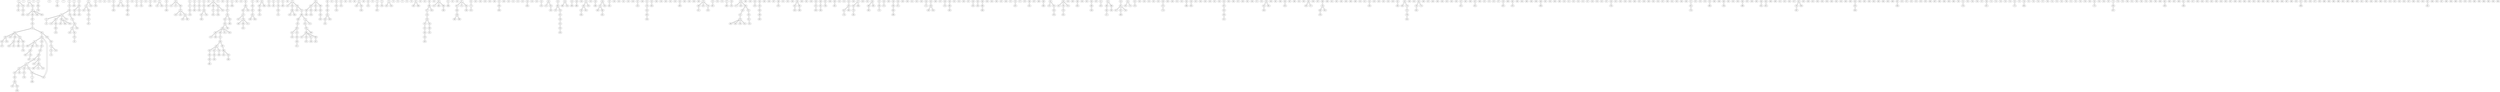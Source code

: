 graph G {
  0 [color=black];
  0 -- 325;
  0 -- 378;
  1 [color=black];
  2 [color=black];
  2 -- 39;
  2 -- 516;
  3 [color=black];
  4 [color=black];
  4 -- 994;
  5 [color=black];
  6 [color=black];
  6 -- 485;
  7 [color=black];
  8 [color=black];
  8 -- 722;
  9 [color=black];
  9 -- 659;
  10 [color=black];
  10 -- 506;
  11 [color=black];
  11 -- 42;
  11 -- 143;
  12 [color=black];
  12 -- 739;
  13 [color=black];
  14 [color=black];
  15 [color=black];
  16 [color=black];
  16 -- 224;
  17 [color=black];
  17 -- 294;
  17 -- 952;
  18 [color=black];
  18 -- 710;
  19 [color=black];
  19 -- 503;
  20 [color=black];
  21 [color=black];
  21 -- 218;
  21 -- 231;
  21 -- 266;
  21 -- 784;
  22 [color=black];
  22 -- 58;
  23 [color=black];
  23 -- 761;
  24 [color=black];
  25 [color=black];
  25 -- 388;
  26 [color=black];
  27 [color=black];
  27 -- 28;
  27 -- 362;
  28 [color=black];
  28 -- 27;
  29 [color=black];
  29 -- 237;
  30 [color=black];
  30 -- 54;
  30 -- 717;
  30 -- 950;
  31 [color=black];
  31 -- 117;
  32 [color=black];
  32 -- 297;
  33 [color=black];
  33 -- 303;
  34 [color=black];
  34 -- 764;
  35 [color=black];
  36 [color=black];
  36 -- 600;
  36 -- 808;
  36 -- 955;
  37 [color=black];
  38 [color=black];
  39 [color=black];
  39 -- 2;
  40 [color=black];
  40 -- 234;
  41 [color=black];
  41 -- 848;
  42 [color=black];
  42 -- 11;
  42 -- 261;
  42 -- 640;
  43 [color=black];
  43 -- 699;
  43 -- 750;
  44 [color=black];
  45 [color=black];
  46 [color=black];
  46 -- 500;
  47 [color=black];
  47 -- 924;
  48 [color=black];
  49 [color=black];
  49 -- 563;
  49 -- 964;
  50 [color=black];
  50 -- 748;
  51 [color=black];
  51 -- 80;
  52 [color=black];
  52 -- 171;
  53 [color=black];
  53 -- 109;
  54 [color=black];
  54 -- 30;
  55 [color=black];
  55 -- 963;
  56 [color=black];
  57 [color=black];
  57 -- 115;
  57 -- 524;
  57 -- 708;
  58 [color=black];
  58 -- 22;
  59 [color=black];
  59 -- 205;
  59 -- 522;
  59 -- 690;
  60 [color=black];
  60 -- 932;
  61 [color=black];
  62 [color=black];
  62 -- 624;
  63 [color=black];
  63 -- 347;
  64 [color=black];
  65 [color=black];
  66 [color=black];
  67 [color=black];
  67 -- 135;
  67 -- 426;
  68 [color=black];
  69 [color=black];
  69 -- 167;
  70 [color=black];
  71 [color=black];
  71 -- 269;
  71 -- 468;
  72 [color=black];
  72 -- 283;
  73 [color=black];
  73 -- 789;
  74 [color=black];
  74 -- 233;
  74 -- 543;
  75 [color=black];
  76 [color=black];
  77 [color=black];
  78 [color=black];
  79 [color=black];
  80 [color=black];
  80 -- 51;
  81 [color=black];
  81 -- 114;
  81 -- 309;
  81 -- 396;
  81 -- 516;
  81 -- 603;
  82 [color=black];
  82 -- 435;
  82 -- 669;
  83 [color=black];
  84 [color=black];
  84 -- 308;
  84 -- 327;
  84 -- 340;
  84 -- 630;
  85 [color=black];
  86 [color=black];
  86 -- 685;
  87 [color=black];
  87 -- 808;
  87 -- 931;
  88 [color=black];
  88 -- 919;
  89 [color=black];
  90 [color=black];
  90 -- 512;
  90 -- 684;
  90 -- 858;
  91 [color=black];
  91 -- 980;
  92 [color=black];
  93 [color=black];
  93 -- 574;
  94 [color=black];
  94 -- 539;
  95 [color=black];
  95 -- 190;
  96 [color=black];
  97 [color=black];
  97 -- 657;
  97 -- 771;
  97 -- 902;
  98 [color=black];
  98 -- 325;
  99 [color=black];
  99 -- 777;
  100 [color=black];
  100 -- 346;
  100 -- 459;
  101 [color=black];
  102 [color=black];
  103 [color=black];
  104 [color=black];
  105 [color=black];
  105 -- 818;
  106 [color=black];
  107 [color=black];
  107 -- 936;
  108 [color=black];
  109 [color=black];
  109 -- 53;
  109 -- 539;
  110 [color=black];
  111 [color=black];
  112 [color=black];
  113 [color=black];
  114 [color=black];
  114 -- 81;
  115 [color=black];
  115 -- 57;
  116 [color=black];
  116 -- 820;
  117 [color=black];
  117 -- 31;
  117 -- 360;
  118 [color=black];
  119 [color=black];
  120 [color=black];
  120 -- 949;
  121 [color=black];
  121 -- 474;
  122 [color=black];
  122 -- 272;
  122 -- 532;
  123 [color=black];
  123 -- 862;
  124 [color=black];
  124 -- 895;
  124 -- 914;
  125 [color=black];
  125 -- 686;
  126 [color=black];
  126 -- 593;
  126 -- 827;
  127 [color=black];
  127 -- 150;
  127 -- 215;
  127 -- 412;
  127 -- 950;
  128 [color=black];
  128 -- 688;
  129 [color=black];
  130 [color=black];
  130 -- 904;
  131 [color=black];
  131 -- 350;
  131 -- 973;
  132 [color=black];
  133 [color=black];
  133 -- 648;
  134 [color=black];
  134 -- 181;
  134 -- 535;
  135 [color=black];
  135 -- 67;
  136 [color=black];
  136 -- 360;
  137 [color=black];
  137 -- 691;
  138 [color=black];
  139 [color=black];
  139 -- 231;
  139 -- 505;
  140 [color=black];
  141 [color=black];
  142 [color=black];
  142 -- 860;
  143 [color=black];
  143 -- 11;
  144 [color=black];
  144 -- 743;
  145 [color=black];
  146 [color=black];
  147 [color=black];
  147 -- 223;
  148 [color=black];
  149 [color=black];
  149 -- 340;
  149 -- 651;
  150 [color=black];
  150 -- 127;
  151 [color=black];
  151 -- 159;
  152 [color=black];
  152 -- 996;
  153 [color=black];
  153 -- 943;
  154 [color=black];
  154 -- 335;
  154 -- 977;
  155 [color=black];
  155 -- 732;
  156 [color=black];
  157 [color=black];
  157 -- 521;
  157 -- 681;
  157 -- 729;
  158 [color=black];
  159 [color=black];
  159 -- 151;
  159 -- 262;
  160 [color=black];
  161 [color=black];
  162 [color=black];
  163 [color=black];
  163 -- 660;
  164 [color=black];
  165 [color=black];
  166 [color=black];
  167 [color=black];
  167 -- 69;
  168 [color=black];
  168 -- 614;
  169 [color=black];
  170 [color=black];
  170 -- 862;
  171 [color=black];
  171 -- 52;
  171 -- 776;
  172 [color=black];
  172 -- 348;
  172 -- 427;
  172 -- 736;
  173 [color=black];
  173 -- 847;
  174 [color=black];
  175 [color=black];
  176 [color=black];
  176 -- 483;
  177 [color=black];
  177 -- 900;
  178 [color=black];
  178 -- 276;
  179 [color=black];
  179 -- 377;
  179 -- 418;
  179 -- 850;
  180 [color=black];
  181 [color=black];
  181 -- 134;
  181 -- 494;
  181 -- 982;
  182 [color=black];
  183 [color=black];
  183 -- 470;
  184 [color=black];
  184 -- 195;
  185 [color=black];
  186 [color=black];
  187 [color=black];
  188 [color=black];
  188 -- 975;
  189 [color=black];
  189 -- 274;
  189 -- 528;
  189 -- 559;
  190 [color=black];
  190 -- 95;
  190 -- 298;
  190 -- 425;
  191 [color=black];
  192 [color=black];
  193 [color=black];
  193 -- 500;
  194 [color=black];
  195 [color=black];
  195 -- 184;
  195 -- 639;
  196 [color=black];
  196 -- 532;
  197 [color=black];
  197 -- 278;
  197 -- 507;
  198 [color=black];
  198 -- 324;
  199 [color=black];
  199 -- 552;
  199 -- 981;
  200 [color=black];
  201 [color=black];
  202 [color=black];
  202 -- 506;
  202 -- 944;
  203 [color=black];
  204 [color=black];
  204 -- 232;
  205 [color=black];
  205 -- 59;
  205 -- 358;
  205 -- 993;
  206 [color=black];
  206 -- 301;
  207 [color=black];
  207 -- 759;
  208 [color=black];
  209 [color=black];
  209 -- 581;
  210 [color=black];
  210 -- 336;
  211 [color=black];
  211 -- 342;
  211 -- 368;
  211 -- 682;
  212 [color=black];
  213 [color=black];
  214 [color=black];
  214 -- 355;
  215 [color=black];
  215 -- 127;
  216 [color=black];
  217 [color=black];
  217 -- 518;
  217 -- 836;
  218 [color=black];
  218 -- 21;
  218 -- 269;
  219 [color=black];
  219 -- 624;
  220 [color=black];
  221 [color=black];
  222 [color=black];
  222 -- 299;
  223 [color=black];
  223 -- 147;
  224 [color=black];
  224 -- 16;
  224 -- 920;
  225 [color=black];
  225 -- 888;
  226 [color=black];
  226 -- 586;
  226 -- 967;
  227 [color=black];
  227 -- 365;
  228 [color=black];
  228 -- 437;
  228 -- 705;
  228 -- 764;
  229 [color=black];
  229 -- 373;
  230 [color=black];
  231 [color=black];
  231 -- 21;
  231 -- 139;
  231 -- 787;
  232 [color=black];
  232 -- 204;
  232 -- 826;
  233 [color=black];
  233 -- 74;
  234 [color=black];
  234 -- 40;
  234 -- 677;
  235 [color=black];
  235 -- 346;
  235 -- 793;
  236 [color=black];
  236 -- 560;
  237 [color=black];
  237 -- 29;
  237 -- 849;
  238 [color=black];
  238 -- 971;
  239 [color=black];
  240 [color=black];
  241 [color=black];
  242 [color=black];
  243 [color=black];
  244 [color=black];
  244 -- 711;
  245 [color=black];
  245 -- 618;
  246 [color=black];
  247 [color=black];
  248 [color=black];
  248 -- 753;
  249 [color=black];
  249 -- 990;
  250 [color=black];
  250 -- 805;
  251 [color=black];
  252 [color=black];
  253 [color=black];
  253 -- 486;
  253 -- 892;
  254 [color=black];
  254 -- 590;
  255 [color=black];
  255 -- 321;
  255 -- 850;
  256 [color=black];
  257 [color=black];
  258 [color=black];
  258 -- 282;
  259 [color=black];
  259 -- 326;
  260 [color=black];
  260 -- 606;
  261 [color=black];
  261 -- 42;
  262 [color=black];
  262 -- 159;
  262 -- 683;
  263 [color=black];
  264 [color=black];
  265 [color=black];
  266 [color=black];
  266 -- 21;
  266 -- 428;
  267 [color=black];
  268 [color=black];
  269 [color=black];
  269 -- 71;
  269 -- 218;
  269 -- 422;
  270 [color=black];
  270 -- 368;
  270 -- 699;
  270 -- 984;
  271 [color=black];
  272 [color=black];
  272 -- 122;
  273 [color=black];
  273 -- 776;
  274 [color=black];
  274 -- 189;
  275 [color=black];
  275 -- 407;
  276 [color=black];
  276 -- 178;
  277 [color=black];
  278 [color=black];
  278 -- 197;
  278 -- 640;
  279 [color=black];
  280 [color=black];
  280 -- 301;
  281 [color=black];
  281 -- 875;
  281 -- 996;
  282 [color=black];
  282 -- 258;
  283 [color=black];
  283 -- 72;
  283 -- 997;
  284 [color=black];
  284 -- 770;
  285 [color=black];
  285 -- 429;
  285 -- 930;
  286 [color=black];
  286 -- 441;
  287 [color=black];
  288 [color=black];
  289 [color=black];
  289 -- 483;
  289 -- 949;
  290 [color=black];
  290 -- 946;
  291 [color=black];
  291 -- 375;
  291 -- 925;
  292 [color=black];
  292 -- 791;
  292 -- 795;
  292 -- 972;
  293 [color=black];
  294 [color=black];
  294 -- 17;
  295 [color=black];
  296 [color=black];
  296 -- 825;
  297 [color=black];
  297 -- 32;
  297 -- 962;
  298 [color=black];
  298 -- 190;
  298 -- 368;
  299 [color=black];
  299 -- 222;
  299 -- 343;
  300 [color=black];
  301 [color=black];
  301 -- 206;
  301 -- 280;
  302 [color=black];
  303 [color=black];
  303 -- 33;
  303 -- 333;
  304 [color=black];
  304 -- 460;
  305 [color=black];
  305 -- 878;
  305 -- 925;
  306 [color=black];
  306 -- 683;
  307 [color=black];
  308 [color=black];
  308 -- 84;
  308 -- 593;
  309 [color=black];
  309 -- 81;
  309 -- 587;
  310 [color=black];
  310 -- 955;
  311 [color=black];
  311 -- 810;
  312 [color=black];
  312 -- 386;
  312 -- 886;
  313 [color=black];
  313 -- 857;
  314 [color=black];
  314 -- 476;
  314 -- 757;
  315 [color=black];
  315 -- 370;
  316 [color=black];
  317 [color=black];
  317 -- 492;
  318 [color=black];
  319 [color=black];
  320 [color=black];
  320 -- 736;
  321 [color=black];
  321 -- 255;
  321 -- 379;
  322 [color=black];
  323 [color=black];
  324 [color=black];
  324 -- 198;
  324 -- 723;
  324 -- 743;
  325 [color=black];
  325 -- 0;
  325 -- 98;
  326 [color=black];
  326 -- 259;
  327 [color=black];
  327 -- 84;
  328 [color=black];
  328 -- 573;
  329 [color=black];
  330 [color=black];
  331 [color=black];
  332 [color=black];
  333 [color=black];
  333 -- 303;
  334 [color=black];
  334 -- 698;
  335 [color=black];
  335 -- 154;
  335 -- 343;
  335 -- 793;
  336 [color=black];
  336 -- 210;
  336 -- 505;
  336 -- 819;
  337 [color=black];
  337 -- 928;
  338 [color=black];
  338 -- 566;
  338 -- 580;
  338 -- 989;
  339 [color=black];
  339 -- 692;
  340 [color=black];
  340 -- 84;
  340 -- 149;
  340 -- 422;
  340 -- 682;
  341 [color=black];
  342 [color=black];
  342 -- 211;
  342 -- 587;
  343 [color=black];
  343 -- 299;
  343 -- 335;
  344 [color=black];
  345 [color=black];
  346 [color=black];
  346 -- 100;
  346 -- 235;
  347 [color=black];
  347 -- 63;
  348 [color=black];
  348 -- 172;
  348 -- 611;
  349 [color=black];
  350 [color=black];
  350 -- 131;
  350 -- 783;
  350 -- 841;
  351 [color=black];
  352 [color=black];
  353 [color=black];
  353 -- 497;
  354 [color=black];
  355 [color=black];
  355 -- 214;
  355 -- 641;
  355 -- 804;
  356 [color=black];
  357 [color=black];
  358 [color=black];
  358 -- 205;
  358 -- 493;
  359 [color=black];
  360 [color=black];
  360 -- 117;
  360 -- 136;
  361 [color=black];
  362 [color=black];
  362 -- 27;
  363 [color=black];
  363 -- 497;
  363 -- 569;
  364 [color=black];
  364 -- 434;
  365 [color=black];
  365 -- 227;
  365 -- 747;
  366 [color=black];
  367 [color=black];
  367 -- 814;
  367 -- 988;
  367 -- 996;
  368 [color=black];
  368 -- 211;
  368 -- 270;
  368 -- 298;
  368 -- 529;
  368 -- 676;
  369 [color=black];
  369 -- 917;
  370 [color=black];
  370 -- 315;
  371 [color=black];
  372 [color=black];
  372 -- 713;
  373 [color=black];
  373 -- 229;
  374 [color=black];
  375 [color=black];
  375 -- 291;
  376 [color=black];
  376 -- 542;
  376 -- 991;
  377 [color=black];
  377 -- 179;
  378 [color=black];
  378 -- 0;
  378 -- 434;
  379 [color=black];
  379 -- 321;
  379 -- 488;
  379 -- 550;
  379 -- 769;
  379 -- 812;
  380 [color=black];
  381 [color=black];
  382 [color=black];
  382 -- 421;
  382 -- 932;
  383 [color=black];
  383 -- 886;
  384 [color=black];
  385 [color=black];
  385 -- 625;
  386 [color=black];
  386 -- 312;
  386 -- 492;
  387 [color=black];
  388 [color=black];
  388 -- 25;
  389 [color=black];
  390 [color=black];
  390 -- 682;
  390 -- 829;
  391 [color=black];
  392 [color=black];
  393 [color=black];
  393 -- 456;
  393 -- 577;
  394 [color=black];
  395 [color=black];
  395 -- 858;
  396 [color=black];
  396 -- 81;
  397 [color=black];
  398 [color=black];
  398 -- 639;
  398 -- 830;
  399 [color=black];
  399 -- 754;
  400 [color=black];
  401 [color=black];
  402 [color=black];
  403 [color=black];
  403 -- 428;
  403 -- 651;
  404 [color=black];
  404 -- 722;
  404 -- 776;
  404 -- 796;
  405 [color=black];
  406 [color=black];
  407 [color=black];
  407 -- 275;
  408 [color=black];
  409 [color=black];
  410 [color=black];
  411 [color=black];
  412 [color=black];
  412 -- 127;
  412 -- 479;
  412 -- 887;
  413 [color=black];
  413 -- 526;
  414 [color=black];
  414 -- 921;
  415 [color=black];
  415 -- 487;
  415 -- 506;
  416 [color=black];
  416 -- 708;
  417 [color=black];
  417 -- 839;
  417 -- 856;
  418 [color=black];
  418 -- 179;
  419 [color=black];
  420 [color=black];
  421 [color=black];
  421 -- 382;
  421 -- 649;
  421 -- 919;
  422 [color=black];
  422 -- 269;
  422 -- 340;
  423 [color=black];
  424 [color=black];
  425 [color=black];
  425 -- 190;
  426 [color=black];
  426 -- 67;
  426 -- 540;
  427 [color=black];
  427 -- 172;
  428 [color=black];
  428 -- 266;
  428 -- 403;
  428 -- 818;
  429 [color=black];
  429 -- 285;
  429 -- 567;
  430 [color=black];
  431 [color=black];
  431 -- 462;
  432 [color=black];
  432 -- 551;
  433 [color=black];
  433 -- 620;
  433 -- 720;
  434 [color=black];
  434 -- 364;
  434 -- 378;
  435 [color=black];
  435 -- 82;
  436 [color=black];
  436 -- 460;
  437 [color=black];
  437 -- 228;
  437 -- 853;
  438 [color=black];
  438 -- 618;
  439 [color=black];
  440 [color=black];
  440 -- 729;
  441 [color=black];
  441 -- 286;
  442 [color=black];
  443 [color=black];
  443 -- 763;
  443 -- 954;
  444 [color=black];
  444 -- 619;
  444 -- 626;
  445 [color=black];
  445 -- 756;
  445 -- 774;
  446 [color=black];
  447 [color=black];
  448 [color=black];
  449 [color=black];
  450 [color=black];
  451 [color=black];
  451 -- 846;
  452 [color=black];
  452 -- 899;
  453 [color=black];
  454 [color=black];
  455 [color=black];
  456 [color=black];
  456 -- 393;
  457 [color=black];
  457 -- 821;
  458 [color=black];
  458 -- 873;
  459 [color=black];
  459 -- 100;
  460 [color=black];
  460 -- 304;
  460 -- 436;
  461 [color=black];
  462 [color=black];
  462 -- 431;
  463 [color=black];
  464 [color=black];
  464 -- 542;
  465 [color=black];
  465 -- 522;
  466 [color=black];
  466 -- 926;
  467 [color=black];
  467 -- 601;
  468 [color=black];
  468 -- 71;
  469 [color=black];
  470 [color=black];
  470 -- 183;
  471 [color=black];
  471 -- 729;
  472 [color=black];
  473 [color=black];
  474 [color=black];
  474 -- 121;
  475 [color=black];
  476 [color=black];
  476 -- 314;
  477 [color=black];
  478 [color=black];
  478 -- 607;
  479 [color=black];
  479 -- 412;
  480 [color=black];
  481 [color=black];
  481 -- 675;
  482 [color=black];
  483 [color=black];
  483 -- 176;
  483 -- 289;
  483 -- 776;
  484 [color=black];
  485 [color=black];
  485 -- 6;
  486 [color=black];
  486 -- 253;
  486 -- 898;
  487 [color=black];
  487 -- 415;
  488 [color=black];
  488 -- 379;
  489 [color=black];
  490 [color=black];
  490 -- 499;
  490 -- 525;
  491 [color=black];
  491 -- 574;
  491 -- 743;
  492 [color=black];
  492 -- 317;
  492 -- 386;
  493 [color=black];
  493 -- 358;
  494 [color=black];
  494 -- 181;
  495 [color=black];
  496 [color=black];
  497 [color=black];
  497 -- 353;
  497 -- 363;
  498 [color=black];
  498 -- 958;
  499 [color=black];
  499 -- 490;
  499 -- 911;
  500 [color=black];
  500 -- 46;
  500 -- 193;
  500 -- 681;
  501 [color=black];
  502 [color=black];
  503 [color=black];
  503 -- 19;
  503 -- 868;
  504 [color=black];
  504 -- 613;
  504 -- 629;
  505 [color=black];
  505 -- 139;
  505 -- 336;
  506 [color=black];
  506 -- 10;
  506 -- 202;
  506 -- 415;
  507 [color=black];
  507 -- 197;
  508 [color=black];
  509 [color=black];
  510 [color=black];
  511 [color=black];
  512 [color=black];
  512 -- 90;
  513 [color=black];
  514 [color=black];
  515 [color=black];
  516 [color=black];
  516 -- 2;
  516 -- 81;
  517 [color=black];
  518 [color=black];
  518 -- 217;
  518 -- 770;
  519 [color=black];
  520 [color=black];
  521 [color=black];
  521 -- 157;
  522 [color=black];
  522 -- 59;
  522 -- 465;
  523 [color=black];
  524 [color=black];
  524 -- 57;
  524 -- 590;
  525 [color=black];
  525 -- 490;
  525 -- 892;
  526 [color=black];
  526 -- 413;
  527 [color=black];
  528 [color=black];
  528 -- 189;
  528 -- 839;
  528 -- 871;
  528 -- 910;
  528 -- 954;
  529 [color=black];
  529 -- 368;
  529 -- 578;
  529 -- 928;
  530 [color=black];
  530 -- 782;
  531 [color=black];
  532 [color=black];
  532 -- 122;
  532 -- 196;
  533 [color=black];
  534 [color=black];
  535 [color=black];
  535 -- 134;
  536 [color=black];
  536 -- 904;
  537 [color=black];
  537 -- 740;
  537 -- 784;
  538 [color=black];
  538 -- 613;
  538 -- 647;
  539 [color=black];
  539 -- 94;
  539 -- 109;
  540 [color=black];
  540 -- 426;
  541 [color=black];
  541 -- 569;
  542 [color=black];
  542 -- 376;
  542 -- 464;
  543 [color=black];
  543 -- 74;
  544 [color=black];
  545 [color=black];
  545 -- 582;
  546 [color=black];
  547 [color=black];
  548 [color=black];
  549 [color=black];
  550 [color=black];
  550 -- 379;
  551 [color=black];
  551 -- 432;
  551 -- 892;
  552 [color=black];
  552 -- 199;
  552 -- 916;
  553 [color=black];
  554 [color=black];
  555 [color=black];
  555 -- 672;
  555 -- 921;
  556 [color=black];
  556 -- 902;
  557 [color=black];
  558 [color=black];
  559 [color=black];
  559 -- 189;
  560 [color=black];
  560 -- 236;
  560 -- 865;
  561 [color=black];
  562 [color=black];
  563 [color=black];
  563 -- 49;
  563 -- 860;
  564 [color=black];
  565 [color=black];
  566 [color=black];
  566 -- 338;
  566 -- 657;
  567 [color=black];
  567 -- 429;
  567 -- 621;
  567 -- 746;
  567 -- 856;
  568 [color=black];
  568 -- 746;
  569 [color=black];
  569 -- 363;
  569 -- 541;
  570 [color=black];
  570 -- 795;
  570 -- 815;
  571 [color=black];
  571 -- 661;
  572 [color=black];
  573 [color=black];
  573 -- 328;
  573 -- 714;
  574 [color=black];
  574 -- 93;
  574 -- 491;
  575 [color=black];
  576 [color=black];
  577 [color=black];
  577 -- 393;
  578 [color=black];
  578 -- 529;
  579 [color=black];
  579 -- 884;
  580 [color=black];
  580 -- 338;
  581 [color=black];
  581 -- 209;
  582 [color=black];
  582 -- 545;
  582 -- 621;
  583 [color=black];
  583 -- 990;
  584 [color=black];
  584 -- 788;
  585 [color=black];
  586 [color=black];
  586 -- 226;
  586 -- 965;
  587 [color=black];
  587 -- 309;
  587 -- 342;
  588 [color=black];
  589 [color=black];
  589 -- 768;
  590 [color=black];
  590 -- 254;
  590 -- 524;
  590 -- 644;
  591 [color=black];
  592 [color=black];
  593 [color=black];
  593 -- 126;
  593 -- 308;
  593 -- 631;
  594 [color=black];
  595 [color=black];
  595 -- 999;
  596 [color=black];
  596 -- 981;
  597 [color=black];
  598 [color=black];
  599 [color=black];
  599 -- 819;
  600 [color=black];
  600 -- 36;
  601 [color=black];
  601 -- 467;
  602 [color=black];
  603 [color=black];
  603 -- 81;
  604 [color=black];
  604 -- 851;
  605 [color=black];
  605 -- 801;
  606 [color=black];
  606 -- 260;
  606 -- 840;
  607 [color=black];
  607 -- 478;
  608 [color=black];
  609 [color=black];
  610 [color=black];
  610 -- 888;
  610 -- 969;
  611 [color=black];
  611 -- 348;
  612 [color=black];
  613 [color=black];
  613 -- 504;
  613 -- 538;
  614 [color=black];
  614 -- 168;
  614 -- 955;
  615 [color=black];
  616 [color=black];
  617 [color=black];
  618 [color=black];
  618 -- 245;
  618 -- 438;
  618 -- 643;
  619 [color=black];
  619 -- 444;
  620 [color=black];
  620 -- 433;
  621 [color=black];
  621 -- 567;
  621 -- 582;
  622 [color=black];
  622 -- 794;
  622 -- 828;
  623 [color=black];
  624 [color=black];
  624 -- 62;
  624 -- 219;
  625 [color=black];
  625 -- 385;
  626 [color=black];
  626 -- 444;
  626 -- 690;
  627 [color=black];
  627 -- 857;
  628 [color=black];
  629 [color=black];
  629 -- 504;
  630 [color=black];
  630 -- 84;
  631 [color=black];
  631 -- 593;
  632 [color=black];
  633 [color=black];
  633 -- 685;
  634 [color=black];
  635 [color=black];
  636 [color=black];
  637 [color=black];
  637 -- 873;
  637 -- 924;
  638 [color=black];
  639 [color=black];
  639 -- 195;
  639 -- 398;
  640 [color=black];
  640 -- 42;
  640 -- 278;
  641 [color=black];
  641 -- 355;
  641 -- 735;
  642 [color=black];
  643 [color=black];
  643 -- 618;
  644 [color=black];
  644 -- 590;
  645 [color=black];
  646 [color=black];
  647 [color=black];
  647 -- 538;
  647 -- 970;
  648 [color=black];
  648 -- 133;
  649 [color=black];
  649 -- 421;
  650 [color=black];
  651 [color=black];
  651 -- 149;
  651 -- 403;
  652 [color=black];
  652 -- 756;
  653 [color=black];
  653 -- 933;
  654 [color=black];
  655 [color=black];
  656 [color=black];
  657 [color=black];
  657 -- 97;
  657 -- 566;
  658 [color=black];
  658 -- 984;
  659 [color=black];
  659 -- 9;
  660 [color=black];
  660 -- 163;
  661 [color=black];
  661 -- 571;
  661 -- 730;
  662 [color=black];
  663 [color=black];
  664 [color=black];
  665 [color=black];
  666 [color=black];
  667 [color=black];
  667 -- 940;
  668 [color=black];
  668 -- 813;
  669 [color=black];
  669 -- 82;
  670 [color=black];
  671 [color=black];
  672 [color=black];
  672 -- 555;
  672 -- 850;
  673 [color=black];
  674 [color=black];
  675 [color=black];
  675 -- 481;
  676 [color=black];
  676 -- 368;
  677 [color=black];
  677 -- 234;
  677 -- 763;
  678 [color=black];
  679 [color=black];
  680 [color=black];
  681 [color=black];
  681 -- 157;
  681 -- 500;
  682 [color=black];
  682 -- 211;
  682 -- 340;
  682 -- 390;
  683 [color=black];
  683 -- 262;
  683 -- 306;
  684 [color=black];
  684 -- 90;
  685 [color=black];
  685 -- 86;
  685 -- 633;
  685 -- 977;
  686 [color=black];
  686 -- 125;
  687 [color=black];
  688 [color=black];
  688 -- 128;
  689 [color=black];
  689 -- 865;
  690 [color=black];
  690 -- 59;
  690 -- 626;
  691 [color=black];
  691 -- 137;
  692 [color=black];
  692 -- 339;
  693 [color=black];
  694 [color=black];
  695 [color=black];
  696 [color=black];
  697 [color=black];
  697 -- 794;
  698 [color=black];
  698 -- 334;
  699 [color=black];
  699 -- 43;
  699 -- 270;
  700 [color=black];
  701 [color=black];
  701 -- 703;
  702 [color=black];
  703 [color=black];
  703 -- 701;
  704 [color=black];
  705 [color=black];
  705 -- 228;
  706 [color=black];
  707 [color=black];
  708 [color=black];
  708 -- 57;
  708 -- 416;
  708 -- 715;
  709 [color=black];
  709 -- 927;
  710 [color=black];
  710 -- 18;
  710 -- 732;
  711 [color=black];
  711 -- 244;
  712 [color=black];
  713 [color=black];
  713 -- 372;
  713 -- 814;
  713 -- 898;
  714 [color=black];
  714 -- 573;
  715 [color=black];
  715 -- 708;
  715 -- 898;
  716 [color=black];
  717 [color=black];
  717 -- 30;
  718 [color=black];
  719 [color=black];
  720 [color=black];
  720 -- 433;
  720 -- 797;
  721 [color=black];
  721 -- 904;
  722 [color=black];
  722 -- 8;
  722 -- 404;
  723 [color=black];
  723 -- 324;
  723 -- 796;
  724 [color=black];
  725 [color=black];
  725 -- 772;
  726 [color=black];
  726 -- 994;
  727 [color=black];
  728 [color=black];
  728 -- 806;
  729 [color=black];
  729 -- 157;
  729 -- 440;
  729 -- 471;
  729 -- 846;
  730 [color=black];
  730 -- 661;
  731 [color=black];
  732 [color=black];
  732 -- 155;
  732 -- 710;
  732 -- 829;
  733 [color=black];
  734 [color=black];
  735 [color=black];
  735 -- 641;
  736 [color=black];
  736 -- 172;
  736 -- 320;
  737 [color=black];
  738 [color=black];
  739 [color=black];
  739 -- 12;
  740 [color=black];
  740 -- 537;
  741 [color=black];
  742 [color=black];
  743 [color=black];
  743 -- 144;
  743 -- 324;
  743 -- 491;
  744 [color=black];
  744 -- 857;
  745 [color=black];
  746 [color=black];
  746 -- 567;
  746 -- 568;
  747 [color=black];
  747 -- 365;
  748 [color=black];
  748 -- 50;
  749 [color=black];
  750 [color=black];
  750 -- 43;
  751 [color=black];
  752 [color=black];
  753 [color=black];
  753 -- 248;
  754 [color=black];
  754 -- 399;
  754 -- 890;
  754 -- 961;
  755 [color=black];
  756 [color=black];
  756 -- 445;
  756 -- 652;
  757 [color=black];
  757 -- 314;
  758 [color=black];
  759 [color=black];
  759 -- 207;
  760 [color=black];
  761 [color=black];
  761 -- 23;
  762 [color=black];
  762 -- 775;
  763 [color=black];
  763 -- 443;
  763 -- 677;
  763 -- 926;
  764 [color=black];
  764 -- 34;
  764 -- 228;
  765 [color=black];
  766 [color=black];
  767 [color=black];
  768 [color=black];
  768 -- 589;
  769 [color=black];
  769 -- 379;
  770 [color=black];
  770 -- 284;
  770 -- 518;
  771 [color=black];
  771 -- 97;
  772 [color=black];
  772 -- 725;
  773 [color=black];
  773 -- 959;
  774 [color=black];
  774 -- 445;
  775 [color=black];
  775 -- 762;
  776 [color=black];
  776 -- 171;
  776 -- 273;
  776 -- 404;
  776 -- 483;
  776 -- 805;
  777 [color=black];
  777 -- 99;
  777 -- 915;
  778 [color=black];
  779 [color=black];
  780 [color=black];
  781 [color=black];
  782 [color=black];
  782 -- 530;
  783 [color=black];
  783 -- 350;
  783 -- 945;
  784 [color=black];
  784 -- 21;
  784 -- 537;
  785 [color=black];
  786 [color=black];
  786 -- 954;
  787 [color=black];
  787 -- 231;
  788 [color=black];
  788 -- 584;
  788 -- 797;
  789 [color=black];
  789 -- 73;
  790 [color=black];
  791 [color=black];
  791 -- 292;
  792 [color=black];
  793 [color=black];
  793 -- 235;
  793 -- 335;
  794 [color=black];
  794 -- 622;
  794 -- 697;
  795 [color=black];
  795 -- 292;
  795 -- 570;
  796 [color=black];
  796 -- 404;
  796 -- 723;
  797 [color=black];
  797 -- 720;
  797 -- 788;
  798 [color=black];
  799 [color=black];
  800 [color=black];
  801 [color=black];
  801 -- 605;
  802 [color=black];
  802 -- 929;
  803 [color=black];
  804 [color=black];
  804 -- 355;
  805 [color=black];
  805 -- 250;
  805 -- 776;
  805 -- 882;
  805 -- 934;
  806 [color=black];
  806 -- 728;
  807 [color=black];
  808 [color=black];
  808 -- 36;
  808 -- 87;
  809 [color=black];
  810 [color=black];
  810 -- 311;
  811 [color=black];
  811 -- 939;
  812 [color=black];
  812 -- 379;
  813 [color=black];
  813 -- 668;
  813 -- 857;
  814 [color=black];
  814 -- 367;
  814 -- 713;
  815 [color=black];
  815 -- 570;
  816 [color=black];
  817 [color=black];
  818 [color=black];
  818 -- 105;
  818 -- 428;
  818 -- 904;
  819 [color=black];
  819 -- 336;
  819 -- 599;
  820 [color=black];
  820 -- 116;
  821 [color=black];
  821 -- 457;
  822 [color=black];
  822 -- 982;
  823 [color=black];
  824 [color=black];
  825 [color=black];
  825 -- 296;
  826 [color=black];
  826 -- 232;
  827 [color=black];
  827 -- 126;
  828 [color=black];
  828 -- 622;
  829 [color=black];
  829 -- 390;
  829 -- 732;
  830 [color=black];
  830 -- 398;
  831 [color=black];
  832 [color=black];
  833 [color=black];
  834 [color=black];
  835 [color=black];
  836 [color=black];
  836 -- 217;
  837 [color=black];
  838 [color=black];
  839 [color=black];
  839 -- 417;
  839 -- 528;
  840 [color=black];
  840 -- 606;
  841 [color=black];
  841 -- 350;
  842 [color=black];
  842 -- 868;
  843 [color=black];
  844 [color=black];
  845 [color=black];
  846 [color=black];
  846 -- 451;
  846 -- 729;
  847 [color=black];
  847 -- 173;
  848 [color=black];
  848 -- 41;
  849 [color=black];
  849 -- 237;
  850 [color=black];
  850 -- 179;
  850 -- 255;
  850 -- 672;
  851 [color=black];
  851 -- 604;
  852 [color=black];
  853 [color=black];
  853 -- 437;
  854 [color=black];
  855 [color=black];
  856 [color=black];
  856 -- 417;
  856 -- 567;
  856 -- 987;
  857 [color=black];
  857 -- 313;
  857 -- 627;
  857 -- 744;
  857 -- 813;
  858 [color=black];
  858 -- 90;
  858 -- 395;
  859 [color=black];
  859 -- 936;
  860 [color=black];
  860 -- 142;
  860 -- 563;
  861 [color=black];
  862 [color=black];
  862 -- 123;
  862 -- 170;
  862 -- 970;
  863 [color=black];
  864 [color=black];
  865 [color=black];
  865 -- 560;
  865 -- 689;
  866 [color=black];
  867 [color=black];
  868 [color=black];
  868 -- 503;
  868 -- 842;
  869 [color=black];
  870 [color=black];
  871 [color=black];
  871 -- 528;
  872 [color=black];
  872 -- 908;
  873 [color=black];
  873 -- 458;
  873 -- 637;
  873 -- 956;
  874 [color=black];
  875 [color=black];
  875 -- 281;
  876 [color=black];
  877 [color=black];
  878 [color=black];
  878 -- 305;
  879 [color=black];
  880 [color=black];
  881 [color=black];
  881 -- 930;
  882 [color=black];
  882 -- 805;
  883 [color=black];
  884 [color=black];
  884 -- 579;
  885 [color=black];
  886 [color=black];
  886 -- 312;
  886 -- 383;
  887 [color=black];
  887 -- 412;
  888 [color=black];
  888 -- 225;
  888 -- 610;
  888 -- 987;
  889 [color=black];
  890 [color=black];
  890 -- 754;
  890 -- 976;
  891 [color=black];
  892 [color=black];
  892 -- 253;
  892 -- 525;
  892 -- 551;
  893 [color=black];
  894 [color=black];
  894 -- 933;
  895 [color=black];
  895 -- 124;
  896 [color=black];
  897 [color=black];
  898 [color=black];
  898 -- 486;
  898 -- 713;
  898 -- 715;
  899 [color=black];
  899 -- 452;
  899 -- 996;
  900 [color=black];
  900 -- 177;
  901 [color=black];
  902 [color=black];
  902 -- 97;
  902 -- 556;
  903 [color=black];
  904 [color=black];
  904 -- 130;
  904 -- 536;
  904 -- 721;
  904 -- 818;
  905 [color=black];
  906 [color=black];
  907 [color=black];
  907 -- 959;
  908 [color=black];
  908 -- 872;
  909 [color=black];
  910 [color=black];
  910 -- 528;
  911 [color=black];
  911 -- 499;
  912 [color=black];
  913 [color=black];
  914 [color=black];
  914 -- 124;
  915 [color=black];
  915 -- 777;
  916 [color=black];
  916 -- 552;
  917 [color=black];
  917 -- 369;
  917 -- 996;
  918 [color=black];
  918 -- 993;
  919 [color=black];
  919 -- 88;
  919 -- 421;
  920 [color=black];
  920 -- 224;
  921 [color=black];
  921 -- 414;
  921 -- 555;
  922 [color=black];
  923 [color=black];
  924 [color=black];
  924 -- 47;
  924 -- 637;
  925 [color=black];
  925 -- 291;
  925 -- 305;
  926 [color=black];
  926 -- 466;
  926 -- 763;
  927 [color=black];
  927 -- 709;
  928 [color=black];
  928 -- 337;
  928 -- 529;
  929 [color=black];
  929 -- 802;
  930 [color=black];
  930 -- 285;
  930 -- 881;
  931 [color=black];
  931 -- 87;
  932 [color=black];
  932 -- 60;
  932 -- 382;
  933 [color=black];
  933 -- 653;
  933 -- 894;
  934 [color=black];
  934 -- 805;
  935 [color=black];
  936 [color=black];
  936 -- 107;
  936 -- 859;
  937 [color=black];
  938 [color=black];
  939 [color=black];
  939 -- 811;
  940 [color=black];
  940 -- 667;
  941 [color=black];
  942 [color=black];
  943 [color=black];
  943 -- 153;
  944 [color=black];
  944 -- 202;
  945 [color=black];
  945 -- 783;
  946 [color=black];
  946 -- 290;
  947 [color=black];
  947 -- 951;
  948 [color=black];
  949 [color=black];
  949 -- 120;
  949 -- 289;
  950 [color=black];
  950 -- 30;
  950 -- 127;
  951 [color=black];
  951 -- 947;
  952 [color=black];
  952 -- 17;
  953 [color=black];
  954 [color=black];
  954 -- 443;
  954 -- 528;
  954 -- 786;
  955 [color=black];
  955 -- 36;
  955 -- 310;
  955 -- 614;
  956 [color=black];
  956 -- 873;
  957 [color=black];
  958 [color=black];
  958 -- 498;
  959 [color=black];
  959 -- 773;
  959 -- 907;
  960 [color=black];
  961 [color=black];
  961 -- 754;
  962 [color=black];
  962 -- 297;
  963 [color=black];
  963 -- 55;
  964 [color=black];
  964 -- 49;
  965 [color=black];
  965 -- 586;
  966 [color=black];
  967 [color=black];
  967 -- 226;
  968 [color=black];
  969 [color=black];
  969 -- 610;
  970 [color=black];
  970 -- 647;
  970 -- 862;
  971 [color=black];
  971 -- 238;
  972 [color=black];
  972 -- 292;
  973 [color=black];
  973 -- 131;
  974 [color=black];
  975 [color=black];
  975 -- 188;
  976 [color=black];
  976 -- 890;
  977 [color=black];
  977 -- 154;
  977 -- 685;
  978 [color=black];
  979 [color=black];
  980 [color=black];
  980 -- 91;
  981 [color=black];
  981 -- 199;
  981 -- 596;
  982 [color=black];
  982 -- 181;
  982 -- 822;
  983 [color=black];
  984 [color=black];
  984 -- 270;
  984 -- 658;
  985 [color=black];
  986 [color=black];
  987 [color=black];
  987 -- 856;
  987 -- 888;
  988 [color=black];
  988 -- 367;
  989 [color=black];
  989 -- 338;
  990 [color=black];
  990 -- 249;
  990 -- 583;
  991 [color=black];
  991 -- 376;
  992 [color=black];
  993 [color=black];
  993 -- 205;
  993 -- 918;
  994 [color=black];
  994 -- 4;
  994 -- 726;
  995 [color=black];
  996 [color=black];
  996 -- 152;
  996 -- 281;
  996 -- 367;
  996 -- 899;
  996 -- 917;
  997 [color=black];
  997 -- 283;
  998 [color=black];
  999 [color=black];
  999 -- 595;
}
